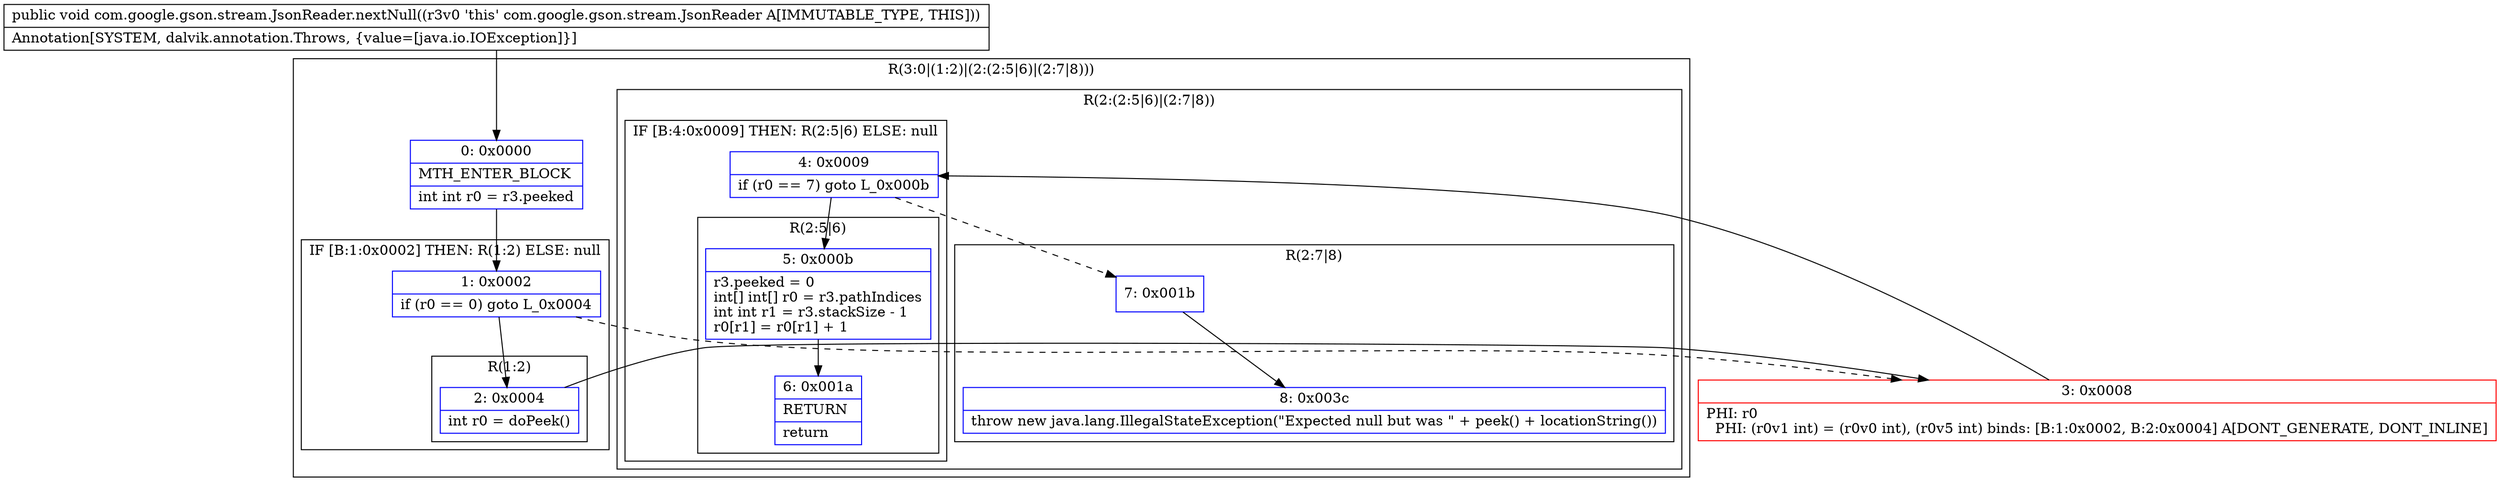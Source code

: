 digraph "CFG forcom.google.gson.stream.JsonReader.nextNull()V" {
subgraph cluster_Region_1264495558 {
label = "R(3:0|(1:2)|(2:(2:5|6)|(2:7|8)))";
node [shape=record,color=blue];
Node_0 [shape=record,label="{0\:\ 0x0000|MTH_ENTER_BLOCK\l|int int r0 = r3.peeked\l}"];
subgraph cluster_IfRegion_571414391 {
label = "IF [B:1:0x0002] THEN: R(1:2) ELSE: null";
node [shape=record,color=blue];
Node_1 [shape=record,label="{1\:\ 0x0002|if (r0 == 0) goto L_0x0004\l}"];
subgraph cluster_Region_832050960 {
label = "R(1:2)";
node [shape=record,color=blue];
Node_2 [shape=record,label="{2\:\ 0x0004|int r0 = doPeek()\l}"];
}
}
subgraph cluster_Region_1644422438 {
label = "R(2:(2:5|6)|(2:7|8))";
node [shape=record,color=blue];
subgraph cluster_IfRegion_232204613 {
label = "IF [B:4:0x0009] THEN: R(2:5|6) ELSE: null";
node [shape=record,color=blue];
Node_4 [shape=record,label="{4\:\ 0x0009|if (r0 == 7) goto L_0x000b\l}"];
subgraph cluster_Region_870949794 {
label = "R(2:5|6)";
node [shape=record,color=blue];
Node_5 [shape=record,label="{5\:\ 0x000b|r3.peeked = 0\lint[] int[] r0 = r3.pathIndices\lint int r1 = r3.stackSize \- 1\lr0[r1] = r0[r1] + 1\l}"];
Node_6 [shape=record,label="{6\:\ 0x001a|RETURN\l|return\l}"];
}
}
subgraph cluster_Region_593345981 {
label = "R(2:7|8)";
node [shape=record,color=blue];
Node_7 [shape=record,label="{7\:\ 0x001b}"];
Node_8 [shape=record,label="{8\:\ 0x003c|throw new java.lang.IllegalStateException(\"Expected null but was \" + peek() + locationString())\l}"];
}
}
}
Node_3 [shape=record,color=red,label="{3\:\ 0x0008|PHI: r0 \l  PHI: (r0v1 int) = (r0v0 int), (r0v5 int) binds: [B:1:0x0002, B:2:0x0004] A[DONT_GENERATE, DONT_INLINE]\l}"];
MethodNode[shape=record,label="{public void com.google.gson.stream.JsonReader.nextNull((r3v0 'this' com.google.gson.stream.JsonReader A[IMMUTABLE_TYPE, THIS]))  | Annotation[SYSTEM, dalvik.annotation.Throws, \{value=[java.io.IOException]\}]\l}"];
MethodNode -> Node_0;
Node_0 -> Node_1;
Node_1 -> Node_2;
Node_1 -> Node_3[style=dashed];
Node_2 -> Node_3;
Node_4 -> Node_5;
Node_4 -> Node_7[style=dashed];
Node_5 -> Node_6;
Node_7 -> Node_8;
Node_3 -> Node_4;
}

